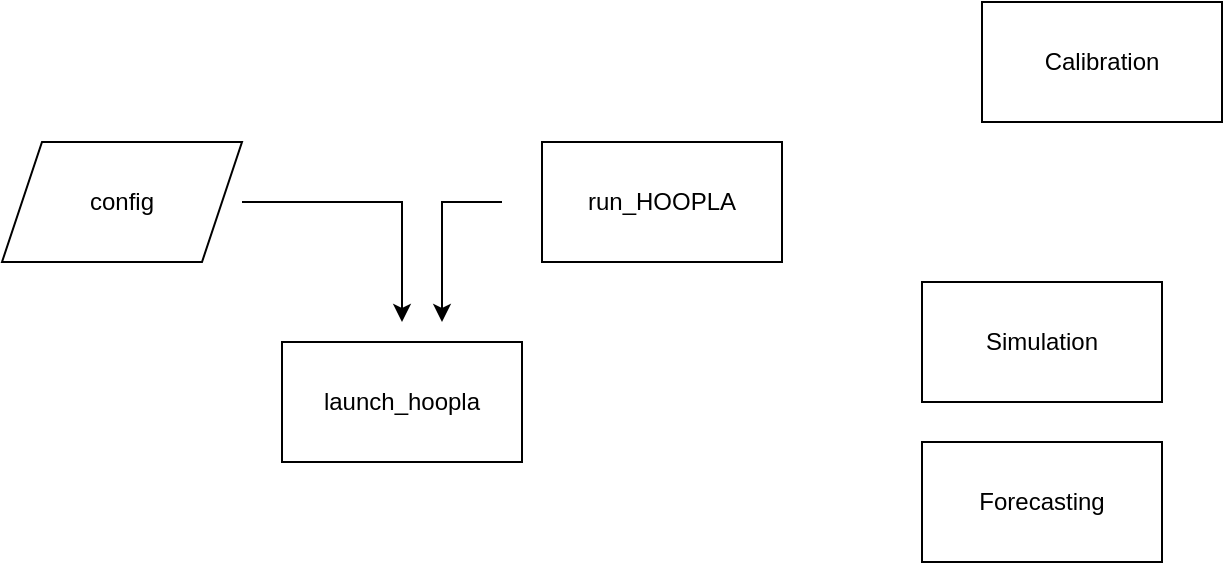 <mxfile version="15.5.4" type="embed"><diagram id="23iRSUPoRavnBvh4doch" name="Page-1"><mxGraphModel dx="1750" dy="653" grid="1" gridSize="10" guides="1" tooltips="1" connect="1" arrows="1" fold="1" page="1" pageScale="1" pageWidth="827" pageHeight="1169" math="0" shadow="0"><root><mxCell id="0"/><mxCell id="1" parent="0"/><mxCell id="2" value="Calibration" style="rounded=0;whiteSpace=wrap;html=1;" vertex="1" parent="1"><mxGeometry x="190" y="220" width="120" height="60" as="geometry"/></mxCell><mxCell id="3" value="Simulation" style="rounded=0;whiteSpace=wrap;html=1;" vertex="1" parent="1"><mxGeometry x="160" y="360" width="120" height="60" as="geometry"/></mxCell><mxCell id="4" value="Forecasting" style="rounded=0;whiteSpace=wrap;html=1;" vertex="1" parent="1"><mxGeometry x="160" y="440" width="120" height="60" as="geometry"/></mxCell><mxCell id="5" value="launch_hoopla" style="rounded=0;whiteSpace=wrap;html=1;" vertex="1" parent="1"><mxGeometry x="-160" y="390" width="120" height="60" as="geometry"/></mxCell><mxCell id="6" value="config" style="shape=parallelogram;perimeter=parallelogramPerimeter;whiteSpace=wrap;html=1;fixedSize=1;" vertex="1" parent="1"><mxGeometry x="-300" y="290" width="120" height="60" as="geometry"/></mxCell><mxCell id="7" value="" style="endArrow=classic;html=1;rounded=0;" edge="1" parent="1"><mxGeometry width="50" height="50" relative="1" as="geometry"><mxPoint x="-180" y="320" as="sourcePoint"/><mxPoint x="-100" y="380" as="targetPoint"/><Array as="points"><mxPoint x="-100" y="320"/></Array></mxGeometry></mxCell><mxCell id="8" value="run_HOOPLA" style="rounded=0;whiteSpace=wrap;html=1;" vertex="1" parent="1"><mxGeometry x="-30" y="290" width="120" height="60" as="geometry"/></mxCell><mxCell id="9" value="" style="endArrow=classic;html=1;rounded=0;" edge="1" parent="1"><mxGeometry width="50" height="50" relative="1" as="geometry"><mxPoint x="-50" y="320" as="sourcePoint"/><mxPoint x="-80" y="380" as="targetPoint"/><Array as="points"><mxPoint x="-80" y="320"/></Array></mxGeometry></mxCell></root></mxGraphModel></diagram></mxfile>